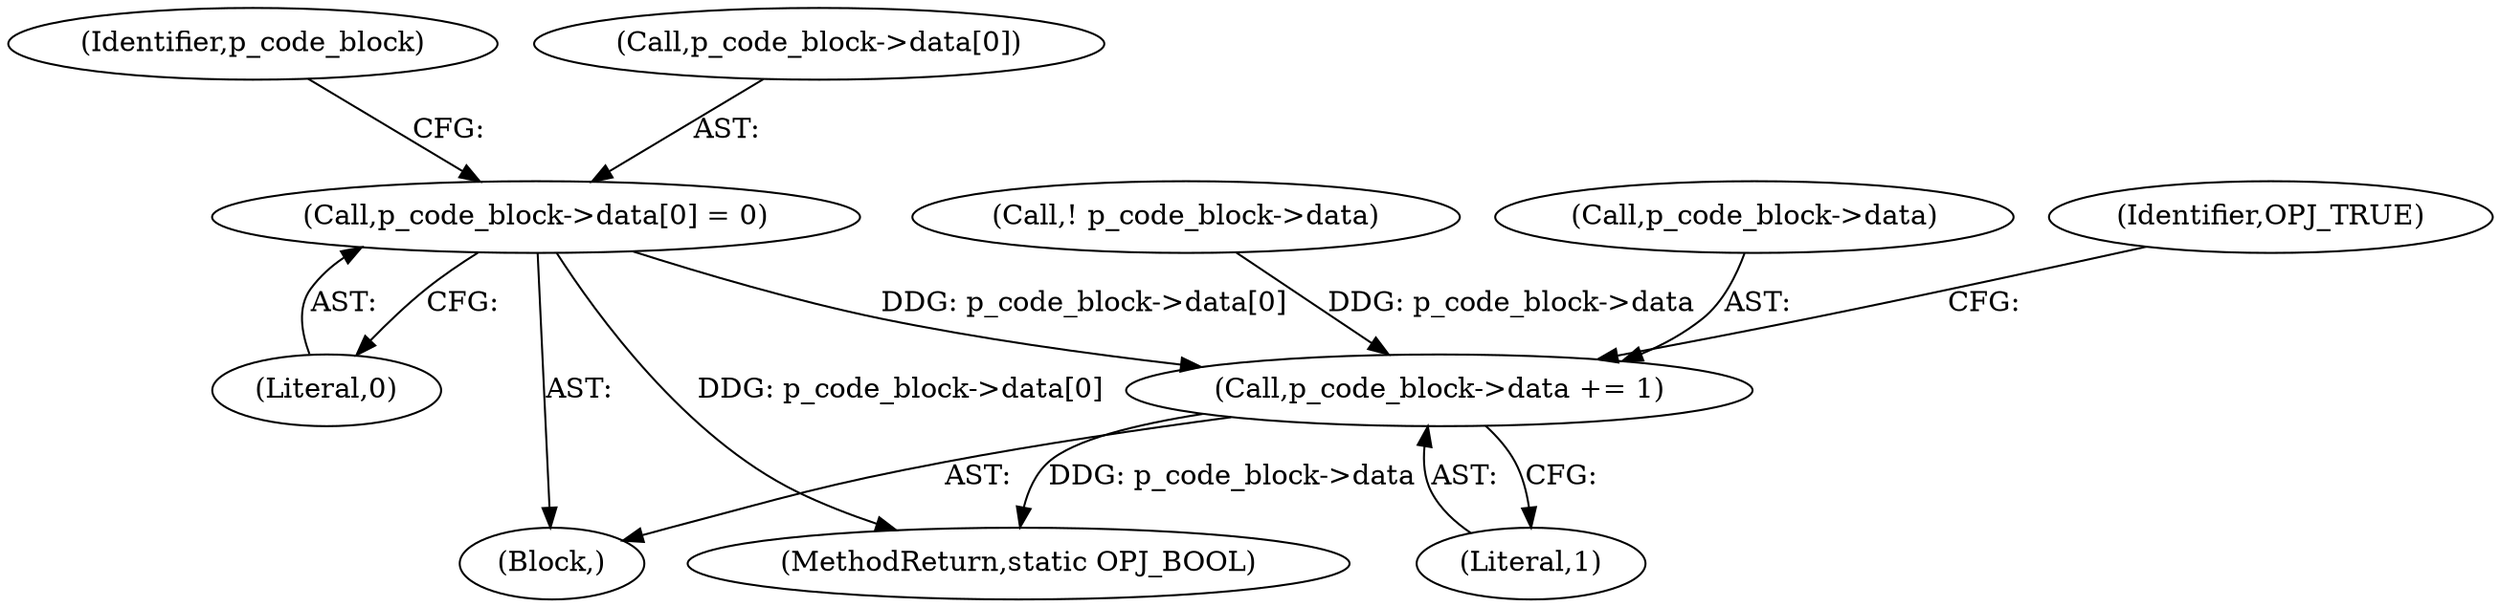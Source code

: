 digraph "0_openjpeg_afb308b9ccbe129608c9205cf3bb39bbefad90b9@array" {
"1000186" [label="(Call,p_code_block->data[0] = 0)"];
"1000193" [label="(Call,p_code_block->data += 1)"];
"1000194" [label="(Call,p_code_block->data)"];
"1000199" [label="(Identifier,OPJ_TRUE)"];
"1000169" [label="(Call,! p_code_block->data)"];
"1000193" [label="(Call,p_code_block->data += 1)"];
"1000197" [label="(Literal,1)"];
"1000192" [label="(Literal,0)"];
"1000146" [label="(Block,)"];
"1000195" [label="(Identifier,p_code_block)"];
"1000187" [label="(Call,p_code_block->data[0])"];
"1000200" [label="(MethodReturn,static OPJ_BOOL)"];
"1000186" [label="(Call,p_code_block->data[0] = 0)"];
"1000186" -> "1000146"  [label="AST: "];
"1000186" -> "1000192"  [label="CFG: "];
"1000187" -> "1000186"  [label="AST: "];
"1000192" -> "1000186"  [label="AST: "];
"1000195" -> "1000186"  [label="CFG: "];
"1000186" -> "1000200"  [label="DDG: p_code_block->data[0]"];
"1000186" -> "1000193"  [label="DDG: p_code_block->data[0]"];
"1000193" -> "1000146"  [label="AST: "];
"1000193" -> "1000197"  [label="CFG: "];
"1000194" -> "1000193"  [label="AST: "];
"1000197" -> "1000193"  [label="AST: "];
"1000199" -> "1000193"  [label="CFG: "];
"1000193" -> "1000200"  [label="DDG: p_code_block->data"];
"1000169" -> "1000193"  [label="DDG: p_code_block->data"];
}
